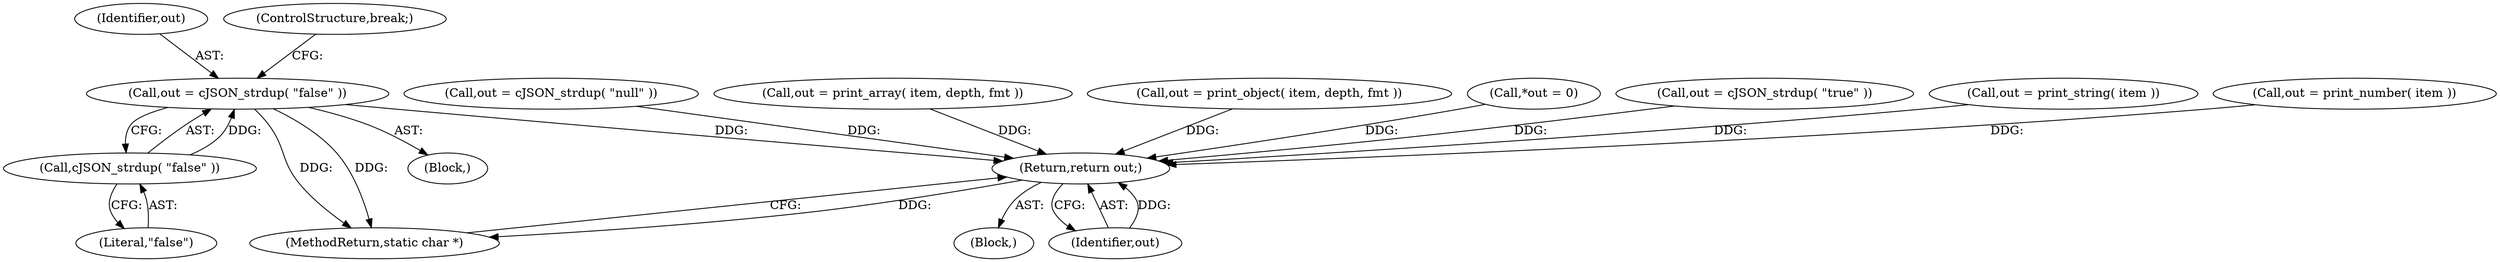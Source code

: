digraph "1_iperf_91f2fa59e8ed80dfbf400add0164ee0e508e412a_45@API" {
"1000128" [label="(Call,out = cJSON_strdup( \"false\" ))"];
"1000130" [label="(Call,cJSON_strdup( \"false\" ))"];
"1000167" [label="(Return,return out;)"];
"1000122" [label="(Call,out = cJSON_strdup( \"null\" ))"];
"1000152" [label="(Call,out = print_array( item, depth, fmt ))"];
"1000167" [label="(Return,return out;)"];
"1000131" [label="(Literal,\"false\")"];
"1000130" [label="(Call,cJSON_strdup( \"false\" ))"];
"1000168" [label="(Identifier,out)"];
"1000129" [label="(Identifier,out)"];
"1000160" [label="(Call,out = print_object( item, depth, fmt ))"];
"1000106" [label="(Call,*out = 0)"];
"1000134" [label="(Call,out = cJSON_strdup( \"true\" ))"];
"1000120" [label="(Block,)"];
"1000169" [label="(MethodReturn,static char *)"];
"1000146" [label="(Call,out = print_string( item ))"];
"1000140" [label="(Call,out = print_number( item ))"];
"1000132" [label="(ControlStructure,break;)"];
"1000104" [label="(Block,)"];
"1000128" [label="(Call,out = cJSON_strdup( \"false\" ))"];
"1000128" -> "1000120"  [label="AST: "];
"1000128" -> "1000130"  [label="CFG: "];
"1000129" -> "1000128"  [label="AST: "];
"1000130" -> "1000128"  [label="AST: "];
"1000132" -> "1000128"  [label="CFG: "];
"1000128" -> "1000169"  [label="DDG: "];
"1000128" -> "1000169"  [label="DDG: "];
"1000130" -> "1000128"  [label="DDG: "];
"1000128" -> "1000167"  [label="DDG: "];
"1000130" -> "1000131"  [label="CFG: "];
"1000131" -> "1000130"  [label="AST: "];
"1000167" -> "1000104"  [label="AST: "];
"1000167" -> "1000168"  [label="CFG: "];
"1000168" -> "1000167"  [label="AST: "];
"1000169" -> "1000167"  [label="CFG: "];
"1000167" -> "1000169"  [label="DDG: "];
"1000168" -> "1000167"  [label="DDG: "];
"1000106" -> "1000167"  [label="DDG: "];
"1000152" -> "1000167"  [label="DDG: "];
"1000134" -> "1000167"  [label="DDG: "];
"1000122" -> "1000167"  [label="DDG: "];
"1000140" -> "1000167"  [label="DDG: "];
"1000146" -> "1000167"  [label="DDG: "];
"1000160" -> "1000167"  [label="DDG: "];
}
